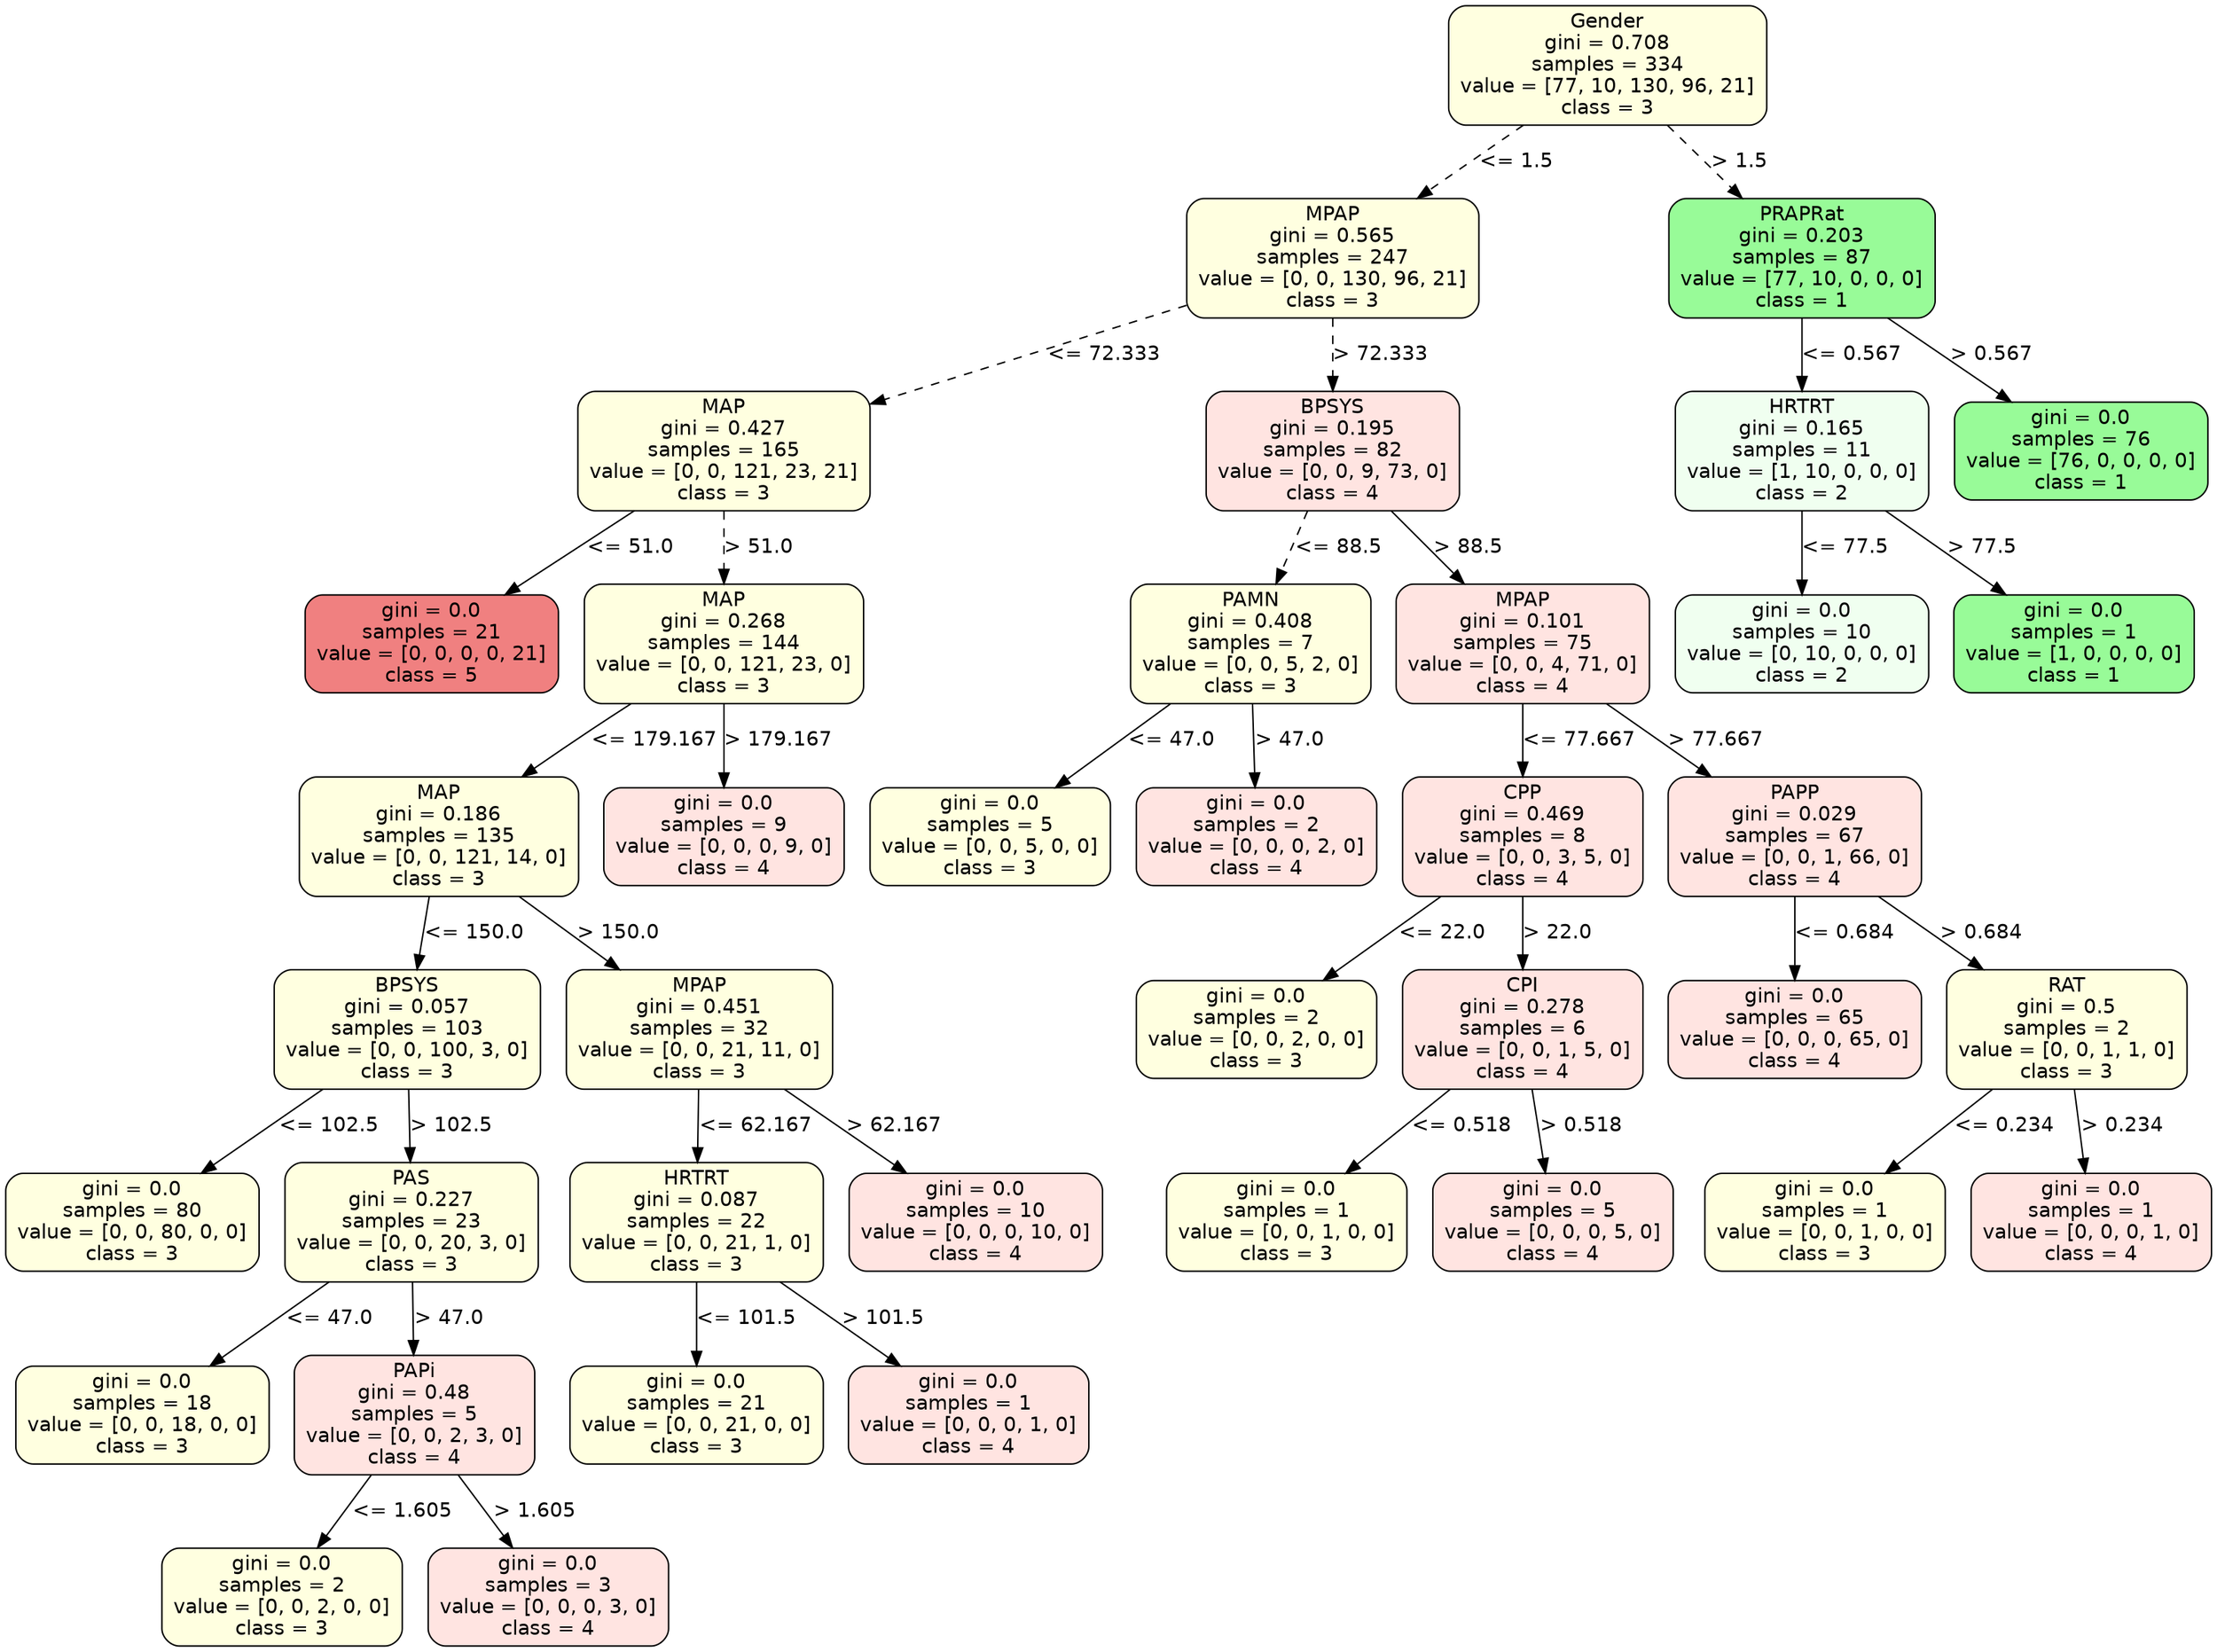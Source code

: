 strict digraph Tree {
	graph [bb="0,0,1306.5,1140"];
	node [color=black,
		fontname=helvetica,
		label="\N",
		shape=box,
		style="filled, rounded"
	];
	edge [fontname=helvetica];
	0	[fillcolor=lightyellow,
		height=1.1528,
		label="Gender\ngini = 0.708\nsamples = 334\nvalue = [77, 10, 130, 96, 21]\nclass = 3",
		pos="947.5,1098.5",
		width=2.5694];
	1	[fillcolor=lightyellow,
		height=1.1528,
		label="MPAP\ngini = 0.565\nsamples = 247\nvalue = [0, 0, 130, 96, 21]\nclass = 3",
		pos="784.5,964.5",
		width=2.3611];
	0 -> 1	[label="<= 1.5",
		labelangle=45,
		labeldistance=2.5,
		lp="891.5,1031.5",
		op="<=",
		param=1.5,
		pos="e,834.57,1006 897.26,1056.8 879.99,1042.8 860.5,1027 842.64,1012.6",
		style=dashed];
	34	[fillcolor=palegreen,
		height=1.1528,
		label="PRAPRat\ngini = 0.203\nsamples = 87\nvalue = [77, 10, 0, 0, 0]\nclass = 1",
		pos="1062.5,964.5",
		width=2.1528];
	0 -> 34	[label="> 1.5",
		labelangle=-45,
		labeldistance=2.5,
		lp="1024,1031.5",
		op=">",
		param=1.5,
		pos="e,1027,1006.3 982.94,1056.8 994.75,1043.3 1008,1028 1020.3,1014",
		style=dashed];
	2	[fillcolor=lightyellow,
		height=1.1528,
		label="MAP\ngini = 0.427\nsamples = 165\nvalue = [0, 0, 121, 23, 21]\nclass = 3",
		pos="423.5,830.5",
		width=2.3611];
	1 -> 2	[label="<= 72.333",
		lp="646.5,897.5",
		op="<=",
		param=72.333,
		pos="e,508.65,862.63 699.41,932.38 645.02,912.5 574.42,886.68 518.25,866.14",
		style=dashed];
	19	[fillcolor=mistyrose,
		height=1.1528,
		label="BPSYS\ngini = 0.195\nsamples = 82\nvalue = [0, 0, 9, 73, 0]\nclass = 4",
		pos="784.5,830.5",
		width=2.0417];
	1 -> 19	[label="> 72.333",
		lp="811.5,897.5",
		op=">",
		param=72.333,
		pos="e,784.5,872.27 784.5,922.82 784.5,910.02 784.5,895.73 784.5,882.32",
		style=dashed];
	3	[fillcolor=lightcoral,
		height=0.94444,
		label="gini = 0.0\nsamples = 21\nvalue = [0, 0, 0, 0, 21]\nclass = 5",
		pos="250.5,696.5",
		width=2.0417];
	2 -> 3	[label="<= 51.0",
		lp="366,763.5",
		op="<=",
		param=51.0,
		pos="e,293.79,730.53 370.18,788.82 348.44,772.23 323.4,753.12 301.86,736.69",
		style=solid];
	4	[fillcolor=lightyellow,
		height=1.1528,
		label="MAP\ngini = 0.268\nsamples = 144\nvalue = [0, 0, 121, 23, 0]\nclass = 3",
		pos="423.5,696.5",
		width=2.25];
	2 -> 4	[label="> 51.0",
		lp="443,763.5",
		op=">",
		param=51.0,
		pos="e,423.5,738.27 423.5,788.82 423.5,776.02 423.5,761.73 423.5,748.32",
		style=dashed];
	5	[fillcolor=lightyellow,
		height=1.1528,
		label="MAP\ngini = 0.186\nsamples = 135\nvalue = [0, 0, 121, 14, 0]\nclass = 3",
		pos="254.5,562.5",
		width=2.25];
	4 -> 5	[label="<= 179.167",
		lp="379.5,629.5",
		op="<=",
		param=179.167,
		pos="e,306.41,604.05 371.42,654.82 353.42,640.76 333.11,624.9 314.53,610.39",
		style=solid];
	18	[fillcolor=mistyrose,
		height=0.94444,
		label="gini = 0.0\nsamples = 9\nvalue = [0, 0, 0, 9, 0]\nclass = 4",
		pos="423.5,562.5",
		width=1.9444];
	4 -> 18	[label="> 179.167",
		lp="454,629.5",
		op=">",
		param=179.167,
		pos="e,423.5,596.74 423.5,654.82 423.5,639.68 423.5,622.44 423.5,607.05",
		style=solid];
	6	[fillcolor=lightyellow,
		height=1.1528,
		label="BPSYS\ngini = 0.057\nsamples = 103\nvalue = [0, 0, 100, 3, 0]\nclass = 3",
		pos="236.5,428.5",
		width=2.1528];
	5 -> 6	[label="<= 150.0",
		lp="274,495.5",
		op="<=",
		param=150.0,
		pos="e,242.06,470.27 248.95,520.82 247.21,508.02 245.26,493.73 243.43,480.32",
		style=solid];
	13	[fillcolor=lightyellow,
		height=1.1528,
		label="MPAP\ngini = 0.451\nsamples = 32\nvalue = [0, 0, 21, 11, 0]\nclass = 3",
		pos="409.5,428.5",
		width=2.1528];
	5 -> 13	[label="> 150.0",
		lp="360.5,495.5",
		op=">",
		param=150.0,
		pos="e,361.89,470.05 302.27,520.82 318.7,506.83 337.23,491.04 354.21,476.59",
		style=solid];
	7	[fillcolor=lightyellow,
		height=0.94444,
		label="gini = 0.0\nsamples = 80\nvalue = [0, 0, 80, 0, 0]\nclass = 3",
		pos="73.5,294.5",
		width=2.0417];
	6 -> 7	[label="<= 102.5",
		lp="188,361.5",
		op="<=",
		param=102.5,
		pos="e,114.29,328.53 186.26,386.82 165.87,370.3 142.39,351.29 122.16,334.9",
		style=solid];
	8	[fillcolor=lightyellow,
		height=1.1528,
		label="PAS\ngini = 0.227\nsamples = 23\nvalue = [0, 0, 20, 3, 0]\nclass = 3",
		pos="238.5,294.5",
		width=2.0417];
	6 -> 8	[label="> 102.5",
		lp="261.5,361.5",
		op=">",
		param=102.5,
		pos="e,237.88,336.27 237.12,386.82 237.31,374.02 237.53,359.73 237.73,346.32",
		style=solid];
	9	[fillcolor=lightyellow,
		height=0.94444,
		label="gini = 0.0\nsamples = 18\nvalue = [0, 0, 18, 0, 0]\nclass = 3",
		pos="78.5,160.5",
		width=2.0417];
	8 -> 9	[label="<= 47.0",
		lp="187,227.5",
		op="<=",
		param=47.0,
		pos="e,118.54,194.53 189.19,252.82 169.17,236.3 146.12,217.29 126.26,200.9",
		style=solid];
	10	[fillcolor=mistyrose,
		height=1.1528,
		label="PAPi\ngini = 0.48\nsamples = 5\nvalue = [0, 0, 2, 3, 0]\nclass = 4",
		pos="240.5,160.5",
		width=1.9444];
	8 -> 10	[label="> 47.0",
		lp="260,227.5",
		op=">",
		param=47.0,
		pos="e,239.88,202.27 239.12,252.82 239.31,240.02 239.53,225.73 239.73,212.32",
		style=solid];
	11	[fillcolor=lightyellow,
		height=0.94444,
		label="gini = 0.0\nsamples = 2\nvalue = [0, 0, 2, 0, 0]\nclass = 3",
		pos="161.5,34",
		width=1.9444];
	10 -> 11	[label="<= 1.605",
		lp="231,93.5",
		op="<=",
		param=1.605,
		pos="e,182.68,68.379 214.63,118.73 206.14,105.35 196.69,90.465 188.15,76.995",
		style=solid];
	12	[fillcolor=mistyrose,
		height=0.94444,
		label="gini = 0.0\nsamples = 3\nvalue = [0, 0, 0, 3, 0]\nclass = 4",
		pos="319.5,34",
		width=1.9444];
	10 -> 12	[label="> 1.605",
		lp="310.5,93.5",
		op=">",
		param=1.605,
		pos="e,298.32,68.379 266.37,118.73 274.86,105.35 284.31,90.465 292.85,76.995",
		style=solid];
	14	[fillcolor=lightyellow,
		height=1.1528,
		label="HRTRT\ngini = 0.087\nsamples = 22\nvalue = [0, 0, 21, 1, 0]\nclass = 3",
		pos="407.5,294.5",
		width=2.0417];
	13 -> 14	[label="<= 62.167",
		lp="440.5,361.5",
		op="<=",
		param=62.167,
		pos="e,408.12,336.27 408.88,386.82 408.69,374.02 408.47,359.73 408.27,346.32",
		style=solid];
	17	[fillcolor=mistyrose,
		height=0.94444,
		label="gini = 0.0\nsamples = 10\nvalue = [0, 0, 0, 10, 0]\nclass = 4",
		pos="572.5,294.5",
		width=2.0417];
	13 -> 17	[label="> 62.167",
		lp="523.5,361.5",
		op=">",
		param=62.167,
		pos="e,531.71,328.53 459.74,386.82 480.13,370.3 503.61,351.29 523.84,334.9",
		style=solid];
	15	[fillcolor=lightyellow,
		height=0.94444,
		label="gini = 0.0\nsamples = 21\nvalue = [0, 0, 21, 0, 0]\nclass = 3",
		pos="407.5,160.5",
		width=2.0417];
	14 -> 15	[label="<= 101.5",
		lp="435,227.5",
		op="<=",
		param=101.5,
		pos="e,407.5,194.74 407.5,252.82 407.5,237.68 407.5,220.44 407.5,205.05",
		style=solid];
	16	[fillcolor=mistyrose,
		height=0.94444,
		label="gini = 0.0\nsamples = 1\nvalue = [0, 0, 0, 1, 0]\nclass = 4",
		pos="569.5,160.5",
		width=1.9444];
	14 -> 16	[label="> 101.5",
		lp="516.5,227.5",
		op=">",
		param=101.5,
		pos="e,528.96,194.53 457.43,252.82 477.7,236.3 501.03,217.29 521.14,200.9",
		style=solid];
	20	[fillcolor=lightyellow,
		height=1.1528,
		label="PAMN\ngini = 0.408\nsamples = 7\nvalue = [0, 0, 5, 2, 0]\nclass = 3",
		pos="735.5,696.5",
		width=1.9444];
	19 -> 20	[label="<= 88.5",
		lp="785,763.5",
		op="<=",
		param=88.5,
		pos="e,750.64,738.27 769.4,788.82 764.6,775.9 759.24,761.45 754.22,747.92",
		style=dashed];
	23	[fillcolor=mistyrose,
		height=1.1528,
		label="MPAP\ngini = 0.101\nsamples = 75\nvalue = [0, 0, 4, 71, 0]\nclass = 4",
		pos="897.5,696.5",
		width=2.0417];
	19 -> 23	[label="> 88.5",
		lp="864,763.5",
		op=">",
		param=88.5,
		pos="e,862.59,738.27 819.33,788.82 830.93,775.27 843.96,760.04 856.01,745.96",
		style=solid];
	21	[fillcolor=lightyellow,
		height=0.94444,
		label="gini = 0.0\nsamples = 5\nvalue = [0, 0, 5, 0, 0]\nclass = 3",
		pos="581.5,562.5",
		width=1.9444];
	20 -> 21	[label="<= 47.0",
		lp="687,629.5",
		op="<=",
		param=47.0,
		pos="e,620.03,596.53 688.04,654.82 668.85,638.37 646.78,619.46 627.72,603.12",
		style=solid];
	22	[fillcolor=mistyrose,
		height=0.94444,
		label="gini = 0.0\nsamples = 2\nvalue = [0, 0, 0, 2, 0]\nclass = 4",
		pos="739.5,562.5",
		width=1.9444];
	20 -> 22	[label="> 47.0",
		lp="758,629.5",
		op=">",
		param=47.0,
		pos="e,738.49,596.74 736.73,654.82 737.19,639.68 737.71,622.44 738.18,607.05",
		style=solid];
	24	[fillcolor=mistyrose,
		height=1.1528,
		label="CPP\ngini = 0.469\nsamples = 8\nvalue = [0, 0, 3, 5, 0]\nclass = 4",
		pos="897.5,562.5",
		width=1.9444];
	23 -> 24	[label="<= 77.667",
		lp="928.5,629.5",
		op="<=",
		param=77.667,
		pos="e,897.5,604.27 897.5,654.82 897.5,642.02 897.5,627.73 897.5,614.32",
		style=solid];
	29	[fillcolor=mistyrose,
		height=1.1528,
		label="PAPP\ngini = 0.029\nsamples = 67\nvalue = [0, 0, 1, 66, 0]\nclass = 4",
		pos="1059.5,562.5",
		width=2.0417];
	23 -> 29	[label="> 77.667",
		lp="1010.5,629.5",
		op=">",
		param=77.667,
		pos="e,1009.7,604.05 947.43,654.82 964.6,640.83 983.97,625.04 1001.7,610.59",
		style=solid];
	25	[fillcolor=lightyellow,
		height=0.94444,
		label="gini = 0.0\nsamples = 2\nvalue = [0, 0, 2, 0, 0]\nclass = 3",
		pos="739.5,428.5",
		width=1.9444];
	24 -> 25	[label="<= 22.0",
		lp="847,495.5",
		op="<=",
		param=22.0,
		pos="e,779.03,462.53 848.81,520.82 829.12,504.37 806.48,485.46 786.93,469.12",
		style=solid];
	26	[fillcolor=mistyrose,
		height=1.1528,
		label="CPI\ngini = 0.278\nsamples = 6\nvalue = [0, 0, 1, 5, 0]\nclass = 4",
		pos="897.5,428.5",
		width=1.9444];
	24 -> 26	[label="> 22.0",
		lp="917,495.5",
		op=">",
		param=22.0,
		pos="e,897.5,470.27 897.5,520.82 897.5,508.02 897.5,493.73 897.5,480.32",
		style=solid];
	27	[fillcolor=lightyellow,
		height=0.94444,
		label="gini = 0.0\nsamples = 1\nvalue = [0, 0, 1, 0, 0]\nclass = 3",
		pos="758.5,294.5",
		width=1.9444];
	26 -> 27	[label="<= 0.518",
		lp="860,361.5",
		op="<=",
		param=0.518,
		pos="e,793.51,328.74 854.66,386.82 837.64,370.66 818.11,352.11 801.12,335.97",
		style=solid];
	28	[fillcolor=mistyrose,
		height=0.94444,
		label="gini = 0.0\nsamples = 5\nvalue = [0, 0, 0, 5, 0]\nclass = 4",
		pos="916.5,294.5",
		width=1.9444];
	26 -> 28	[label="> 0.518",
		lp="931.5,361.5",
		op=">",
		param=0.518,
		pos="e,911.71,328.74 903.36,386.82 905.54,371.68 908.02,354.44 910.23,339.05",
		style=solid];
	30	[fillcolor=mistyrose,
		height=0.94444,
		label="gini = 0.0\nsamples = 65\nvalue = [0, 0, 0, 65, 0]\nclass = 4",
		pos="1059.5,428.5",
		width=2.0417];
	29 -> 30	[label="<= 0.684",
		lp="1087,495.5",
		op="<=",
		param=0.684,
		pos="e,1059.5,462.74 1059.5,520.82 1059.5,505.68 1059.5,488.44 1059.5,473.05",
		style=solid];
	31	[fillcolor=lightyellow,
		height=1.1528,
		label="RAT\ngini = 0.5\nsamples = 2\nvalue = [0, 0, 1, 1, 0]\nclass = 3",
		pos="1221.5,428.5",
		width=1.9444];
	29 -> 31	[label="> 0.684",
		lp="1168.5,495.5",
		op=">",
		param=0.684,
		pos="e,1171.7,470.05 1109.4,520.82 1126.6,506.83 1146,491.04 1163.7,476.59",
		style=solid];
	32	[fillcolor=lightyellow,
		height=0.94444,
		label="gini = 0.0\nsamples = 1\nvalue = [0, 0, 1, 0, 0]\nclass = 3",
		pos="1078.5,294.5",
		width=1.9444];
	31 -> 32	[label="<= 0.234",
		lp="1182,361.5",
		op="<=",
		param=0.234,
		pos="e,1114.5,328.74 1177.4,386.82 1159.8,370.51 1139.5,351.78 1121.9,335.54",
		style=solid];
	33	[fillcolor=mistyrose,
		height=0.94444,
		label="gini = 0.0\nsamples = 1\nvalue = [0, 0, 0, 1, 0]\nclass = 4",
		pos="1236.5,294.5",
		width=1.9444];
	31 -> 33	[label="> 0.234",
		lp="1252.5,361.5",
		op=">",
		param=0.234,
		pos="e,1232.7,328.74 1226.1,386.82 1227.8,371.68 1229.8,354.44 1231.6,339.05",
		style=solid];
	35	[fillcolor=honeydew,
		height=1.1528,
		label="HRTRT\ngini = 0.165\nsamples = 11\nvalue = [1, 10, 0, 0, 0]\nclass = 2",
		pos="1062.5,830.5",
		width=2.0417];
	34 -> 35	[label="<= 0.567",
		lp="1090,897.5",
		op="<=",
		param=0.567,
		pos="e,1062.5,872.27 1062.5,922.82 1062.5,910.02 1062.5,895.73 1062.5,882.32",
		style=solid];
	38	[fillcolor=palegreen,
		height=0.94444,
		label="gini = 0.0\nsamples = 76\nvalue = [76, 0, 0, 0, 0]\nclass = 1",
		pos="1227.5,830.5",
		width=2.0417];
	34 -> 38	[label="> 0.567",
		lp="1173.5,897.5",
		op=">",
		param=0.567,
		pos="e,1186.2,864.53 1113.4,922.82 1134,906.3 1157.8,887.29 1178.2,870.9",
		style=solid];
	36	[fillcolor=honeydew,
		height=0.94444,
		label="gini = 0.0\nsamples = 10\nvalue = [0, 10, 0, 0, 0]\nclass = 2",
		pos="1062.5,696.5",
		width=2.0417];
	35 -> 36	[label="<= 77.5",
		lp="1086,763.5",
		op="<=",
		param=77.5,
		pos="e,1062.5,730.74 1062.5,788.82 1062.5,773.68 1062.5,756.44 1062.5,741.05",
		style=solid];
	37	[fillcolor=palegreen,
		height=0.94444,
		label="gini = 0.0\nsamples = 1\nvalue = [1, 0, 0, 0, 0]\nclass = 1",
		pos="1224.5,696.5",
		width=1.9444];
	35 -> 37	[label="> 77.5",
		lp="1168,763.5",
		op=">",
		param=77.5,
		pos="e,1184,730.53 1112.4,788.82 1132.7,772.3 1156,753.29 1176.1,736.9",
		style=solid];
}
